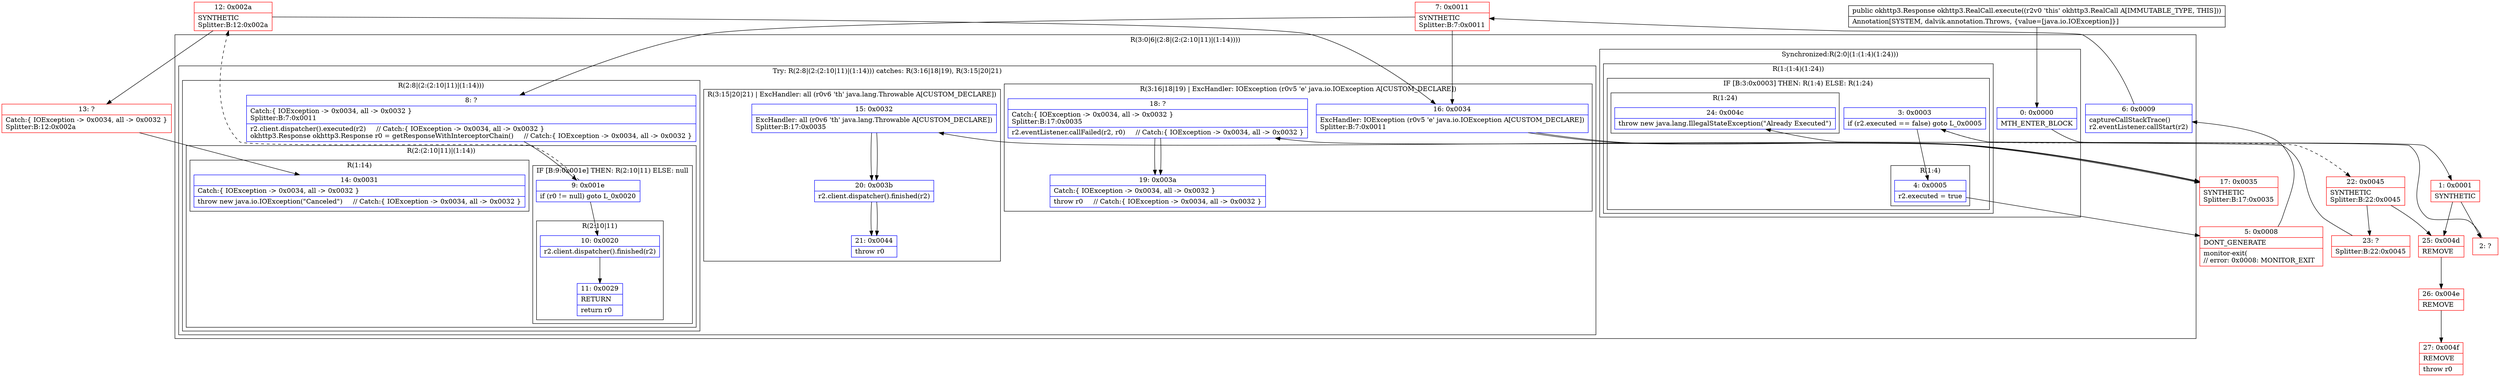 digraph "CFG forokhttp3.RealCall.execute()Lokhttp3\/Response;" {
subgraph cluster_Region_935074650 {
label = "R(3:0|6|(2:8|(2:(2:10|11)|(1:14))))";
node [shape=record,color=blue];
subgraph cluster_SynchronizedRegion_1874413251 {
label = "Synchronized:R(2:0|(1:(1:4)(1:24)))";
node [shape=record,color=blue];
Node_0 [shape=record,label="{0\:\ 0x0000|MTH_ENTER_BLOCK\l}"];
subgraph cluster_Region_1780924912 {
label = "R(1:(1:4)(1:24))";
node [shape=record,color=blue];
subgraph cluster_IfRegion_1799544632 {
label = "IF [B:3:0x0003] THEN: R(1:4) ELSE: R(1:24)";
node [shape=record,color=blue];
Node_3 [shape=record,label="{3\:\ 0x0003|if (r2.executed == false) goto L_0x0005\l}"];
subgraph cluster_Region_1014198209 {
label = "R(1:4)";
node [shape=record,color=blue];
Node_4 [shape=record,label="{4\:\ 0x0005|r2.executed = true\l}"];
}
subgraph cluster_Region_425306578 {
label = "R(1:24)";
node [shape=record,color=blue];
Node_24 [shape=record,label="{24\:\ 0x004c|throw new java.lang.IllegalStateException(\"Already Executed\")\l}"];
}
}
}
}
Node_6 [shape=record,label="{6\:\ 0x0009|captureCallStackTrace()\lr2.eventListener.callStart(r2)\l}"];
subgraph cluster_TryCatchRegion_1168949832 {
label = "Try: R(2:8|(2:(2:10|11)|(1:14))) catches: R(3:16|18|19), R(3:15|20|21)";
node [shape=record,color=blue];
subgraph cluster_Region_481307661 {
label = "R(2:8|(2:(2:10|11)|(1:14)))";
node [shape=record,color=blue];
Node_8 [shape=record,label="{8\:\ ?|Catch:\{ IOException \-\> 0x0034, all \-\> 0x0032 \}\lSplitter:B:7:0x0011\l|r2.client.dispatcher().executed(r2)     \/\/ Catch:\{ IOException \-\> 0x0034, all \-\> 0x0032 \}\lokhttp3.Response okhttp3.Response r0 = getResponseWithInterceptorChain()     \/\/ Catch:\{ IOException \-\> 0x0034, all \-\> 0x0032 \}\l}"];
subgraph cluster_Region_954891994 {
label = "R(2:(2:10|11)|(1:14))";
node [shape=record,color=blue];
subgraph cluster_IfRegion_93676158 {
label = "IF [B:9:0x001e] THEN: R(2:10|11) ELSE: null";
node [shape=record,color=blue];
Node_9 [shape=record,label="{9\:\ 0x001e|if (r0 != null) goto L_0x0020\l}"];
subgraph cluster_Region_411143788 {
label = "R(2:10|11)";
node [shape=record,color=blue];
Node_10 [shape=record,label="{10\:\ 0x0020|r2.client.dispatcher().finished(r2)\l}"];
Node_11 [shape=record,label="{11\:\ 0x0029|RETURN\l|return r0\l}"];
}
}
subgraph cluster_Region_532681569 {
label = "R(1:14)";
node [shape=record,color=blue];
Node_14 [shape=record,label="{14\:\ 0x0031|Catch:\{ IOException \-\> 0x0034, all \-\> 0x0032 \}\l|throw new java.io.IOException(\"Canceled\")     \/\/ Catch:\{ IOException \-\> 0x0034, all \-\> 0x0032 \}\l}"];
}
}
}
subgraph cluster_Region_1258503794 {
label = "R(3:16|18|19) | ExcHandler: IOException (r0v5 'e' java.io.IOException A[CUSTOM_DECLARE])\l";
node [shape=record,color=blue];
Node_16 [shape=record,label="{16\:\ 0x0034|ExcHandler: IOException (r0v5 'e' java.io.IOException A[CUSTOM_DECLARE])\lSplitter:B:7:0x0011\l}"];
Node_18 [shape=record,label="{18\:\ ?|Catch:\{ IOException \-\> 0x0034, all \-\> 0x0032 \}\lSplitter:B:17:0x0035\l|r2.eventListener.callFailed(r2, r0)     \/\/ Catch:\{ IOException \-\> 0x0034, all \-\> 0x0032 \}\l}"];
Node_19 [shape=record,label="{19\:\ 0x003a|Catch:\{ IOException \-\> 0x0034, all \-\> 0x0032 \}\l|throw r0     \/\/ Catch:\{ IOException \-\> 0x0034, all \-\> 0x0032 \}\l}"];
}
subgraph cluster_Region_1746803672 {
label = "R(3:15|20|21) | ExcHandler: all (r0v6 'th' java.lang.Throwable A[CUSTOM_DECLARE])\l";
node [shape=record,color=blue];
Node_15 [shape=record,label="{15\:\ 0x0032|ExcHandler: all (r0v6 'th' java.lang.Throwable A[CUSTOM_DECLARE])\lSplitter:B:17:0x0035\l}"];
Node_20 [shape=record,label="{20\:\ 0x003b|r2.client.dispatcher().finished(r2)\l}"];
Node_21 [shape=record,label="{21\:\ 0x0044|throw r0\l}"];
}
}
}
subgraph cluster_Region_1258503794 {
label = "R(3:16|18|19) | ExcHandler: IOException (r0v5 'e' java.io.IOException A[CUSTOM_DECLARE])\l";
node [shape=record,color=blue];
Node_16 [shape=record,label="{16\:\ 0x0034|ExcHandler: IOException (r0v5 'e' java.io.IOException A[CUSTOM_DECLARE])\lSplitter:B:7:0x0011\l}"];
Node_18 [shape=record,label="{18\:\ ?|Catch:\{ IOException \-\> 0x0034, all \-\> 0x0032 \}\lSplitter:B:17:0x0035\l|r2.eventListener.callFailed(r2, r0)     \/\/ Catch:\{ IOException \-\> 0x0034, all \-\> 0x0032 \}\l}"];
Node_19 [shape=record,label="{19\:\ 0x003a|Catch:\{ IOException \-\> 0x0034, all \-\> 0x0032 \}\l|throw r0     \/\/ Catch:\{ IOException \-\> 0x0034, all \-\> 0x0032 \}\l}"];
}
subgraph cluster_Region_1746803672 {
label = "R(3:15|20|21) | ExcHandler: all (r0v6 'th' java.lang.Throwable A[CUSTOM_DECLARE])\l";
node [shape=record,color=blue];
Node_15 [shape=record,label="{15\:\ 0x0032|ExcHandler: all (r0v6 'th' java.lang.Throwable A[CUSTOM_DECLARE])\lSplitter:B:17:0x0035\l}"];
Node_20 [shape=record,label="{20\:\ 0x003b|r2.client.dispatcher().finished(r2)\l}"];
Node_21 [shape=record,label="{21\:\ 0x0044|throw r0\l}"];
}
Node_1 [shape=record,color=red,label="{1\:\ 0x0001|SYNTHETIC\l}"];
Node_2 [shape=record,color=red,label="{2\:\ ?}"];
Node_5 [shape=record,color=red,label="{5\:\ 0x0008|DONT_GENERATE\l|monitor\-exit(\l\/\/ error: 0x0008: MONITOR_EXIT  \l}"];
Node_7 [shape=record,color=red,label="{7\:\ 0x0011|SYNTHETIC\lSplitter:B:7:0x0011\l}"];
Node_12 [shape=record,color=red,label="{12\:\ 0x002a|SYNTHETIC\lSplitter:B:12:0x002a\l}"];
Node_13 [shape=record,color=red,label="{13\:\ ?|Catch:\{ IOException \-\> 0x0034, all \-\> 0x0032 \}\lSplitter:B:12:0x002a\l}"];
Node_17 [shape=record,color=red,label="{17\:\ 0x0035|SYNTHETIC\lSplitter:B:17:0x0035\l}"];
Node_22 [shape=record,color=red,label="{22\:\ 0x0045|SYNTHETIC\lSplitter:B:22:0x0045\l}"];
Node_23 [shape=record,color=red,label="{23\:\ ?|Splitter:B:22:0x0045\l}"];
Node_25 [shape=record,color=red,label="{25\:\ 0x004d|REMOVE\l}"];
Node_26 [shape=record,color=red,label="{26\:\ 0x004e|REMOVE\l}"];
Node_27 [shape=record,color=red,label="{27\:\ 0x004f|REMOVE\l|throw r0\l}"];
MethodNode[shape=record,label="{public okhttp3.Response okhttp3.RealCall.execute((r2v0 'this' okhttp3.RealCall A[IMMUTABLE_TYPE, THIS]))  | Annotation[SYSTEM, dalvik.annotation.Throws, \{value=[java.io.IOException]\}]\l}"];
MethodNode -> Node_0;
Node_0 -> Node_1;
Node_3 -> Node_4;
Node_3 -> Node_22[style=dashed];
Node_4 -> Node_5;
Node_6 -> Node_7;
Node_8 -> Node_9;
Node_9 -> Node_10;
Node_9 -> Node_12[style=dashed];
Node_10 -> Node_11;
Node_16 -> Node_17;
Node_18 -> Node_19;
Node_15 -> Node_20;
Node_20 -> Node_21;
Node_16 -> Node_17;
Node_18 -> Node_19;
Node_15 -> Node_20;
Node_20 -> Node_21;
Node_1 -> Node_2;
Node_1 -> Node_25;
Node_2 -> Node_3;
Node_5 -> Node_6;
Node_7 -> Node_8;
Node_7 -> Node_16;
Node_12 -> Node_13;
Node_12 -> Node_16;
Node_13 -> Node_14;
Node_17 -> Node_18;
Node_17 -> Node_15;
Node_22 -> Node_23;
Node_22 -> Node_25;
Node_23 -> Node_24;
Node_25 -> Node_26;
Node_26 -> Node_27;
}

